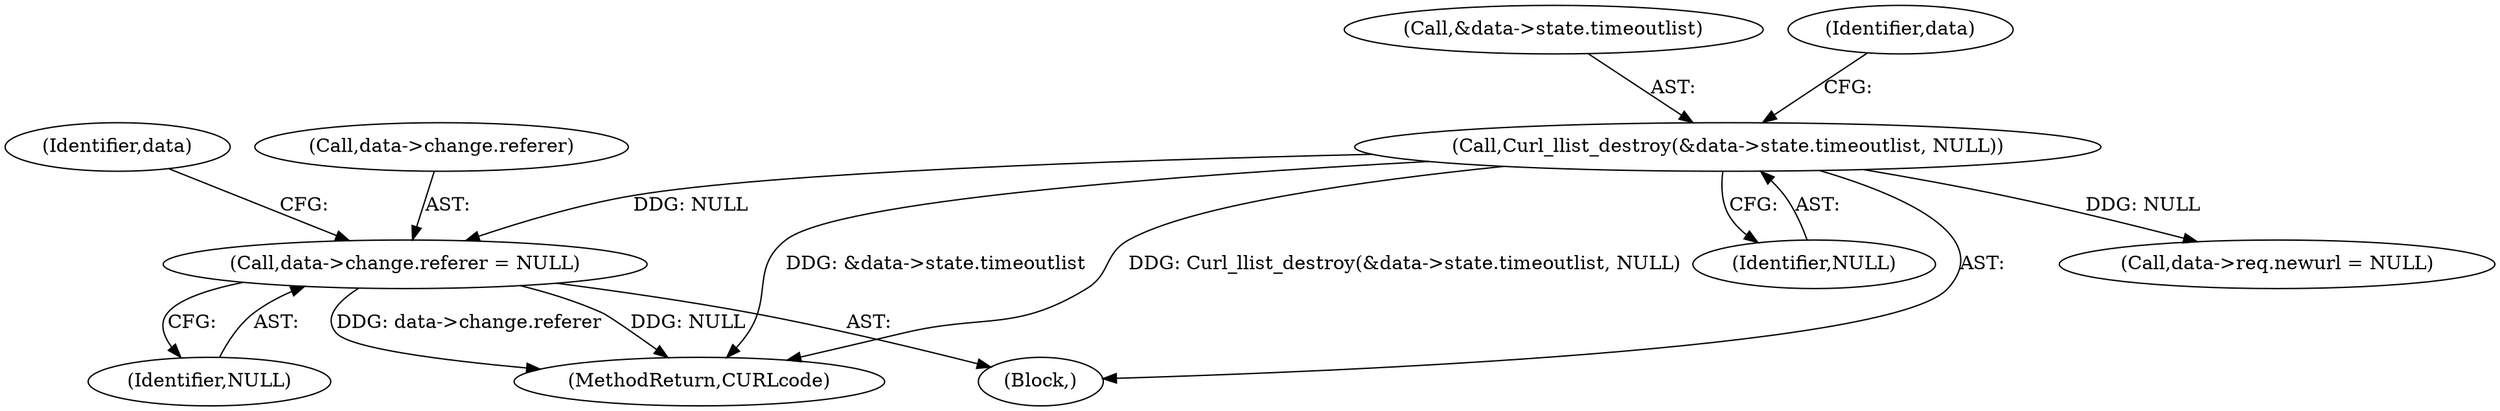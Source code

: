 digraph "0_curl_81d135d67155c5295b1033679c606165d4e28f3f@pointer" {
"1000224" [label="(Call,data->change.referer = NULL)"];
"1000148" [label="(Call,Curl_llist_destroy(&data->state.timeoutlist, NULL))"];
"1000149" [label="(Call,&data->state.timeoutlist)"];
"1000224" [label="(Call,data->change.referer = NULL)"];
"1000113" [label="(Block,)"];
"1000197" [label="(Call,data->req.newurl = NULL)"];
"1000232" [label="(Identifier,data)"];
"1000155" [label="(Identifier,NULL)"];
"1000225" [label="(Call,data->change.referer)"];
"1000230" [label="(Identifier,NULL)"];
"1000307" [label="(MethodReturn,CURLcode)"];
"1000158" [label="(Identifier,data)"];
"1000148" [label="(Call,Curl_llist_destroy(&data->state.timeoutlist, NULL))"];
"1000224" -> "1000113"  [label="AST: "];
"1000224" -> "1000230"  [label="CFG: "];
"1000225" -> "1000224"  [label="AST: "];
"1000230" -> "1000224"  [label="AST: "];
"1000232" -> "1000224"  [label="CFG: "];
"1000224" -> "1000307"  [label="DDG: data->change.referer"];
"1000224" -> "1000307"  [label="DDG: NULL"];
"1000148" -> "1000224"  [label="DDG: NULL"];
"1000148" -> "1000113"  [label="AST: "];
"1000148" -> "1000155"  [label="CFG: "];
"1000149" -> "1000148"  [label="AST: "];
"1000155" -> "1000148"  [label="AST: "];
"1000158" -> "1000148"  [label="CFG: "];
"1000148" -> "1000307"  [label="DDG: &data->state.timeoutlist"];
"1000148" -> "1000307"  [label="DDG: Curl_llist_destroy(&data->state.timeoutlist, NULL)"];
"1000148" -> "1000197"  [label="DDG: NULL"];
}

